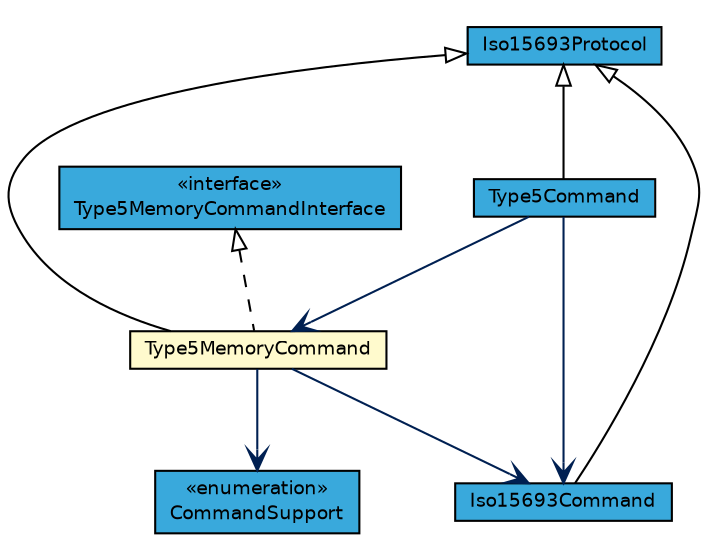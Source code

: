 #!/usr/local/bin/dot
#
# Class diagram 
# Generated by UMLGraph version R5_7_2-3-gee82a7 (http://www.umlgraph.org/)
#

digraph G {
	edge [fontname="Helvetica",fontsize=10,labelfontname="Helvetica",labelfontsize=10];
	node [fontname="Helvetica",fontsize=10,shape=plaintext];
	nodesep=0.25;
	ranksep=0.5;
	// com.st.st25sdk.command.Type5MemoryCommandInterface
	c36527 [label=<<table title="com.st.st25sdk.command.Type5MemoryCommandInterface" border="0" cellborder="1" cellspacing="0" cellpadding="2" port="p" bgcolor="#39a9dc" href="./Type5MemoryCommandInterface.html">
		<tr><td><table border="0" cellspacing="0" cellpadding="1">
<tr><td align="center" balign="center"> &#171;interface&#187; </td></tr>
<tr><td align="center" balign="center"> Type5MemoryCommandInterface </td></tr>
		</table></td></tr>
		</table>>, URL="./Type5MemoryCommandInterface.html", fontname="Helvetica", fontcolor="black", fontsize=9.0];
	// com.st.st25sdk.command.Type5Command
	c36529 [label=<<table title="com.st.st25sdk.command.Type5Command" border="0" cellborder="1" cellspacing="0" cellpadding="2" port="p" bgcolor="#39a9dc" href="./Type5Command.html">
		<tr><td><table border="0" cellspacing="0" cellpadding="1">
<tr><td align="center" balign="center"> Type5Command </td></tr>
		</table></td></tr>
		</table>>, URL="./Type5Command.html", fontname="Helvetica", fontcolor="black", fontsize=9.0];
	// com.st.st25sdk.command.Iso15693Command
	c36530 [label=<<table title="com.st.st25sdk.command.Iso15693Command" border="0" cellborder="1" cellspacing="0" cellpadding="2" port="p" bgcolor="#39a9dc" href="./Iso15693Command.html">
		<tr><td><table border="0" cellspacing="0" cellpadding="1">
<tr><td align="center" balign="center"> Iso15693Command </td></tr>
		</table></td></tr>
		</table>>, URL="./Iso15693Command.html", fontname="Helvetica", fontcolor="black", fontsize=9.0];
	// com.st.st25sdk.command.Type5MemoryCommand
	c36534 [label=<<table title="com.st.st25sdk.command.Type5MemoryCommand" border="0" cellborder="1" cellspacing="0" cellpadding="2" port="p" bgcolor="lemonChiffon" href="./Type5MemoryCommand.html">
		<tr><td><table border="0" cellspacing="0" cellpadding="1">
<tr><td align="center" balign="center"> Type5MemoryCommand </td></tr>
		</table></td></tr>
		</table>>, URL="./Type5MemoryCommand.html", fontname="Helvetica", fontcolor="black", fontsize=9.0];
	// com.st.st25sdk.command.Type5MemoryCommand.CommandSupport
	c36535 [label=<<table title="com.st.st25sdk.command.Type5MemoryCommand.CommandSupport" border="0" cellborder="1" cellspacing="0" cellpadding="2" port="p" bgcolor="#39a9dc" href="./Type5MemoryCommand.CommandSupport.html">
		<tr><td><table border="0" cellspacing="0" cellpadding="1">
<tr><td align="center" balign="center"> &#171;enumeration&#187; </td></tr>
<tr><td align="center" balign="center"> CommandSupport </td></tr>
		</table></td></tr>
		</table>>, URL="./Type5MemoryCommand.CommandSupport.html", fontname="Helvetica", fontcolor="black", fontsize=9.0];
	// com.st.st25sdk.command.Iso15693Protocol
	c36546 [label=<<table title="com.st.st25sdk.command.Iso15693Protocol" border="0" cellborder="1" cellspacing="0" cellpadding="2" port="p" bgcolor="#39a9dc" href="./Iso15693Protocol.html">
		<tr><td><table border="0" cellspacing="0" cellpadding="1">
<tr><td align="center" balign="center"> Iso15693Protocol </td></tr>
		</table></td></tr>
		</table>>, URL="./Iso15693Protocol.html", fontname="Helvetica", fontcolor="black", fontsize=9.0];
	//com.st.st25sdk.command.Type5Command extends com.st.st25sdk.command.Iso15693Protocol
	c36546:p -> c36529:p [dir=back,arrowtail=empty];
	//com.st.st25sdk.command.Iso15693Command extends com.st.st25sdk.command.Iso15693Protocol
	c36546:p -> c36530:p [dir=back,arrowtail=empty];
	//com.st.st25sdk.command.Type5MemoryCommand extends com.st.st25sdk.command.Iso15693Protocol
	c36546:p -> c36534:p [dir=back,arrowtail=empty];
	//com.st.st25sdk.command.Type5MemoryCommand implements com.st.st25sdk.command.Type5MemoryCommandInterface
	c36527:p -> c36534:p [dir=back,arrowtail=empty,style=dashed];
	// com.st.st25sdk.command.Type5Command NAVASSOC com.st.st25sdk.command.Iso15693Command
	c36529:p -> c36530:p [taillabel="", label="", headlabel="", fontname="Helvetica", fontcolor="#002052", fontsize=10.0, color="#002052", arrowhead=open];
	// com.st.st25sdk.command.Type5Command NAVASSOC com.st.st25sdk.command.Type5MemoryCommand
	c36529:p -> c36534:p [taillabel="", label="", headlabel="", fontname="Helvetica", fontcolor="#002052", fontsize=10.0, color="#002052", arrowhead=open];
	// com.st.st25sdk.command.Type5MemoryCommand NAVASSOC com.st.st25sdk.command.Iso15693Command
	c36534:p -> c36530:p [taillabel="", label="", headlabel="", fontname="Helvetica", fontcolor="#002052", fontsize=10.0, color="#002052", arrowhead=open];
	// com.st.st25sdk.command.Type5MemoryCommand NAVASSOC com.st.st25sdk.command.Type5MemoryCommand.CommandSupport
	c36534:p -> c36535:p [taillabel="", label="", headlabel="", fontname="Helvetica", fontcolor="#002052", fontsize=10.0, color="#002052", arrowhead=open];
}

